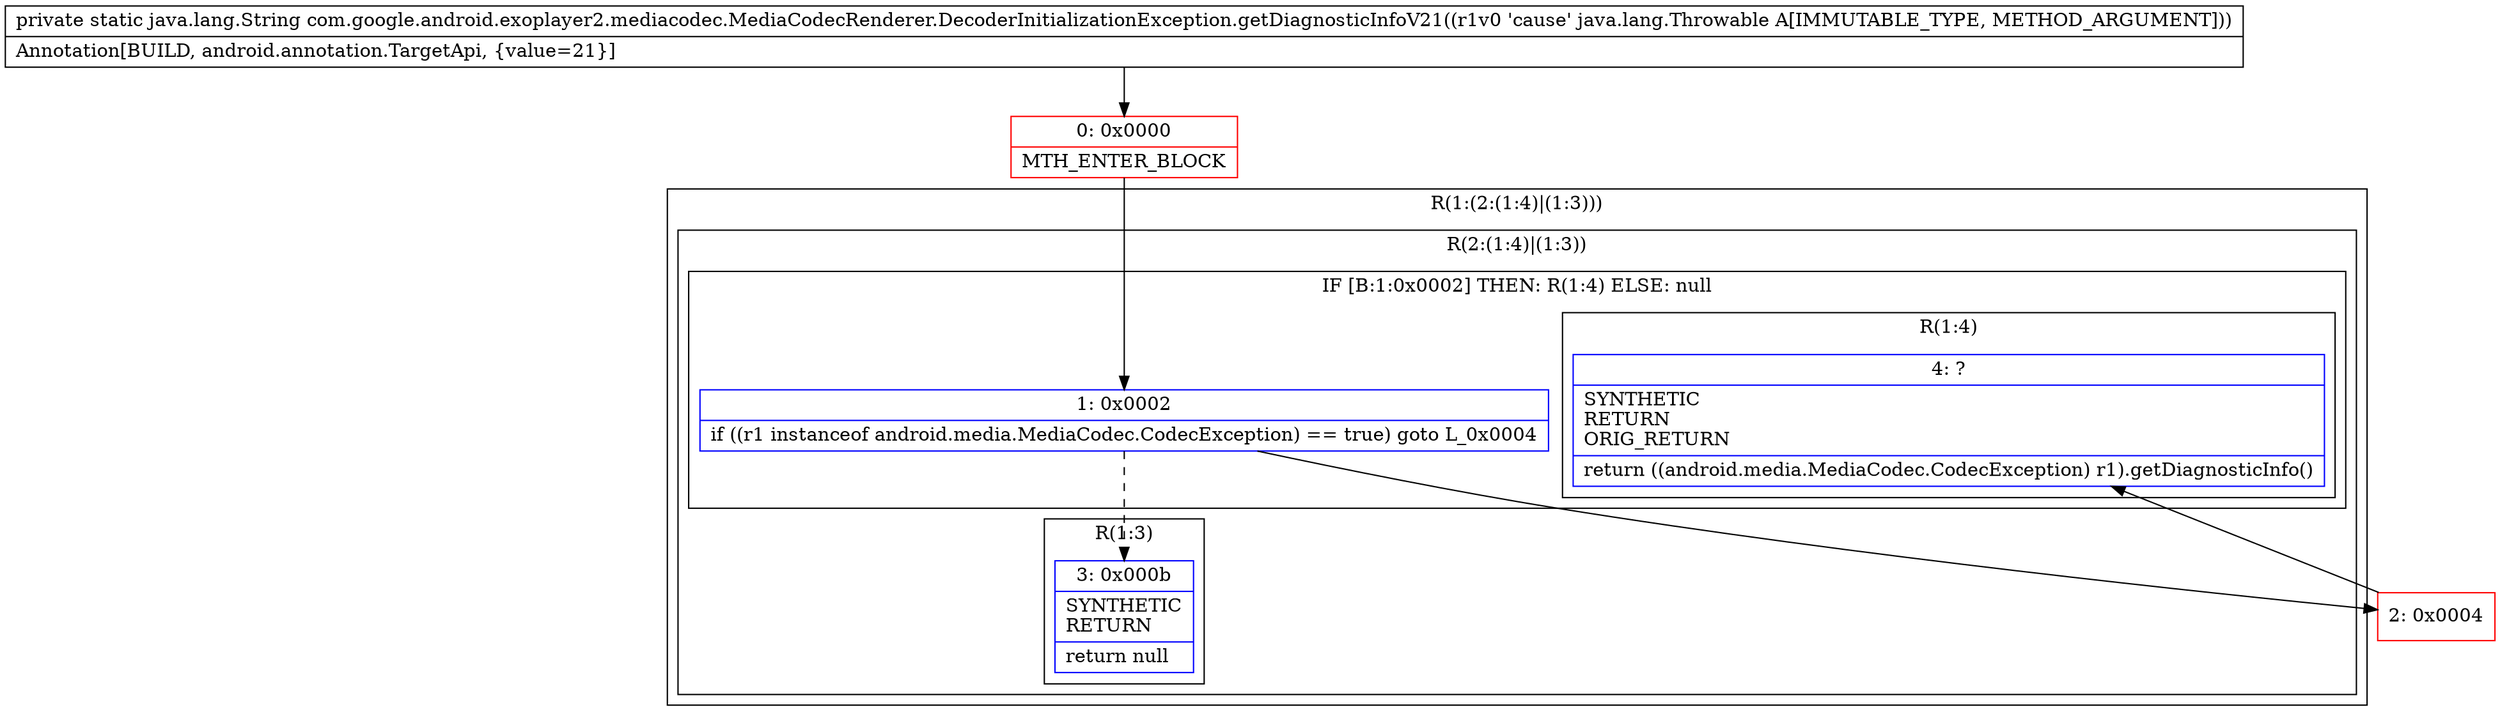 digraph "CFG forcom.google.android.exoplayer2.mediacodec.MediaCodecRenderer.DecoderInitializationException.getDiagnosticInfoV21(Ljava\/lang\/Throwable;)Ljava\/lang\/String;" {
subgraph cluster_Region_48124987 {
label = "R(1:(2:(1:4)|(1:3)))";
node [shape=record,color=blue];
subgraph cluster_Region_697148981 {
label = "R(2:(1:4)|(1:3))";
node [shape=record,color=blue];
subgraph cluster_IfRegion_774175230 {
label = "IF [B:1:0x0002] THEN: R(1:4) ELSE: null";
node [shape=record,color=blue];
Node_1 [shape=record,label="{1\:\ 0x0002|if ((r1 instanceof android.media.MediaCodec.CodecException) == true) goto L_0x0004\l}"];
subgraph cluster_Region_1413686735 {
label = "R(1:4)";
node [shape=record,color=blue];
Node_4 [shape=record,label="{4\:\ ?|SYNTHETIC\lRETURN\lORIG_RETURN\l|return ((android.media.MediaCodec.CodecException) r1).getDiagnosticInfo()\l}"];
}
}
subgraph cluster_Region_609012976 {
label = "R(1:3)";
node [shape=record,color=blue];
Node_3 [shape=record,label="{3\:\ 0x000b|SYNTHETIC\lRETURN\l|return null\l}"];
}
}
}
Node_0 [shape=record,color=red,label="{0\:\ 0x0000|MTH_ENTER_BLOCK\l}"];
Node_2 [shape=record,color=red,label="{2\:\ 0x0004}"];
MethodNode[shape=record,label="{private static java.lang.String com.google.android.exoplayer2.mediacodec.MediaCodecRenderer.DecoderInitializationException.getDiagnosticInfoV21((r1v0 'cause' java.lang.Throwable A[IMMUTABLE_TYPE, METHOD_ARGUMENT]))  | Annotation[BUILD, android.annotation.TargetApi, \{value=21\}]\l}"];
MethodNode -> Node_0;
Node_1 -> Node_2;
Node_1 -> Node_3[style=dashed];
Node_0 -> Node_1;
Node_2 -> Node_4;
}

